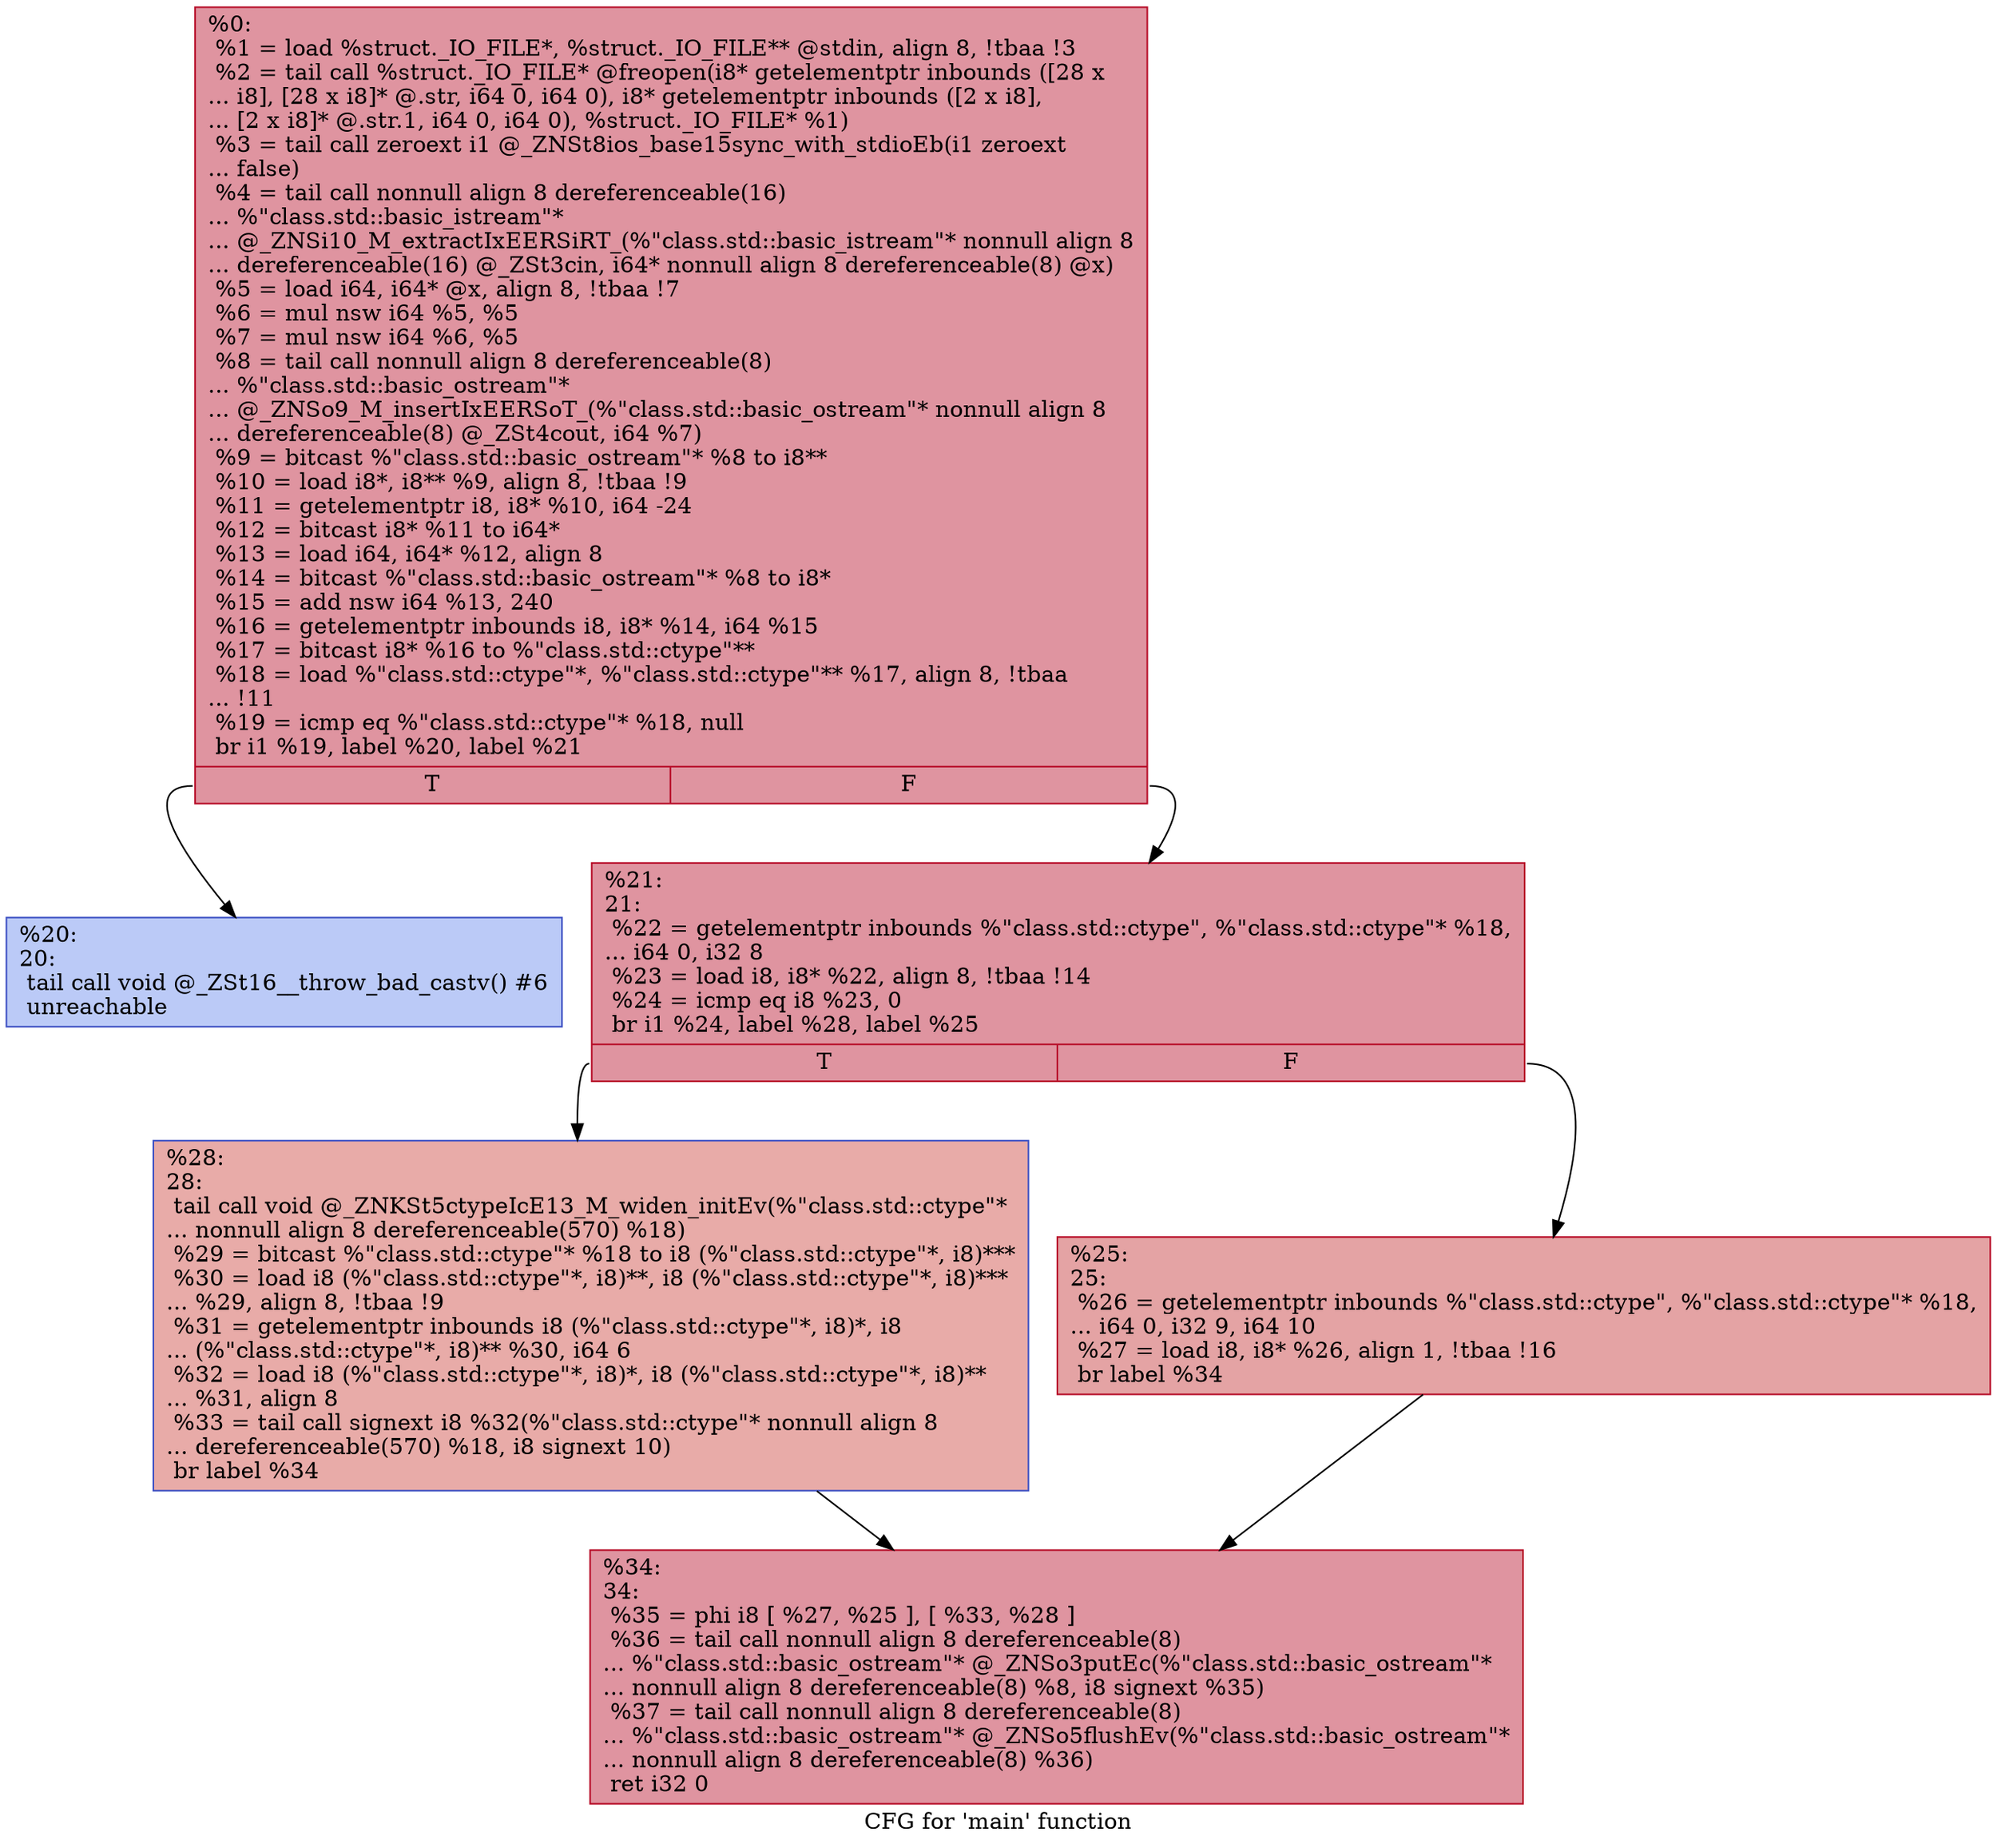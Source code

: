 digraph "CFG for 'main' function" {
	label="CFG for 'main' function";

	Node0x564bdbee8180 [shape=record,color="#b70d28ff", style=filled, fillcolor="#b70d2870",label="{%0:\l  %1 = load %struct._IO_FILE*, %struct._IO_FILE** @stdin, align 8, !tbaa !3\l  %2 = tail call %struct._IO_FILE* @freopen(i8* getelementptr inbounds ([28 x\l... i8], [28 x i8]* @.str, i64 0, i64 0), i8* getelementptr inbounds ([2 x i8],\l... [2 x i8]* @.str.1, i64 0, i64 0), %struct._IO_FILE* %1)\l  %3 = tail call zeroext i1 @_ZNSt8ios_base15sync_with_stdioEb(i1 zeroext\l... false)\l  %4 = tail call nonnull align 8 dereferenceable(16)\l... %\"class.std::basic_istream\"*\l... @_ZNSi10_M_extractIxEERSiRT_(%\"class.std::basic_istream\"* nonnull align 8\l... dereferenceable(16) @_ZSt3cin, i64* nonnull align 8 dereferenceable(8) @x)\l  %5 = load i64, i64* @x, align 8, !tbaa !7\l  %6 = mul nsw i64 %5, %5\l  %7 = mul nsw i64 %6, %5\l  %8 = tail call nonnull align 8 dereferenceable(8)\l... %\"class.std::basic_ostream\"*\l... @_ZNSo9_M_insertIxEERSoT_(%\"class.std::basic_ostream\"* nonnull align 8\l... dereferenceable(8) @_ZSt4cout, i64 %7)\l  %9 = bitcast %\"class.std::basic_ostream\"* %8 to i8**\l  %10 = load i8*, i8** %9, align 8, !tbaa !9\l  %11 = getelementptr i8, i8* %10, i64 -24\l  %12 = bitcast i8* %11 to i64*\l  %13 = load i64, i64* %12, align 8\l  %14 = bitcast %\"class.std::basic_ostream\"* %8 to i8*\l  %15 = add nsw i64 %13, 240\l  %16 = getelementptr inbounds i8, i8* %14, i64 %15\l  %17 = bitcast i8* %16 to %\"class.std::ctype\"**\l  %18 = load %\"class.std::ctype\"*, %\"class.std::ctype\"** %17, align 8, !tbaa\l... !11\l  %19 = icmp eq %\"class.std::ctype\"* %18, null\l  br i1 %19, label %20, label %21\l|{<s0>T|<s1>F}}"];
	Node0x564bdbee8180:s0 -> Node0x564bdbeea870;
	Node0x564bdbee8180:s1 -> Node0x564bdbeeb580;
	Node0x564bdbeea870 [shape=record,color="#3d50c3ff", style=filled, fillcolor="#6687ed70",label="{%20:\l20:                                               \l  tail call void @_ZSt16__throw_bad_castv() #6\l  unreachable\l}"];
	Node0x564bdbeeb580 [shape=record,color="#b70d28ff", style=filled, fillcolor="#b70d2870",label="{%21:\l21:                                               \l  %22 = getelementptr inbounds %\"class.std::ctype\", %\"class.std::ctype\"* %18,\l... i64 0, i32 8\l  %23 = load i8, i8* %22, align 8, !tbaa !14\l  %24 = icmp eq i8 %23, 0\l  br i1 %24, label %28, label %25\l|{<s0>T|<s1>F}}"];
	Node0x564bdbeeb580:s0 -> Node0x564bdbeebc00;
	Node0x564bdbeeb580:s1 -> Node0x564bdbeebc90;
	Node0x564bdbeebc90 [shape=record,color="#b70d28ff", style=filled, fillcolor="#c32e3170",label="{%25:\l25:                                               \l  %26 = getelementptr inbounds %\"class.std::ctype\", %\"class.std::ctype\"* %18,\l... i64 0, i32 9, i64 10\l  %27 = load i8, i8* %26, align 1, !tbaa !16\l  br label %34\l}"];
	Node0x564bdbeebc90 -> Node0x564bdbeebf80;
	Node0x564bdbeebc00 [shape=record,color="#3d50c3ff", style=filled, fillcolor="#cc403a70",label="{%28:\l28:                                               \l  tail call void @_ZNKSt5ctypeIcE13_M_widen_initEv(%\"class.std::ctype\"*\l... nonnull align 8 dereferenceable(570) %18)\l  %29 = bitcast %\"class.std::ctype\"* %18 to i8 (%\"class.std::ctype\"*, i8)***\l  %30 = load i8 (%\"class.std::ctype\"*, i8)**, i8 (%\"class.std::ctype\"*, i8)***\l... %29, align 8, !tbaa !9\l  %31 = getelementptr inbounds i8 (%\"class.std::ctype\"*, i8)*, i8\l... (%\"class.std::ctype\"*, i8)** %30, i64 6\l  %32 = load i8 (%\"class.std::ctype\"*, i8)*, i8 (%\"class.std::ctype\"*, i8)**\l... %31, align 8\l  %33 = tail call signext i8 %32(%\"class.std::ctype\"* nonnull align 8\l... dereferenceable(570) %18, i8 signext 10)\l  br label %34\l}"];
	Node0x564bdbeebc00 -> Node0x564bdbeebf80;
	Node0x564bdbeebf80 [shape=record,color="#b70d28ff", style=filled, fillcolor="#b70d2870",label="{%34:\l34:                                               \l  %35 = phi i8 [ %27, %25 ], [ %33, %28 ]\l  %36 = tail call nonnull align 8 dereferenceable(8)\l... %\"class.std::basic_ostream\"* @_ZNSo3putEc(%\"class.std::basic_ostream\"*\l... nonnull align 8 dereferenceable(8) %8, i8 signext %35)\l  %37 = tail call nonnull align 8 dereferenceable(8)\l... %\"class.std::basic_ostream\"* @_ZNSo5flushEv(%\"class.std::basic_ostream\"*\l... nonnull align 8 dereferenceable(8) %36)\l  ret i32 0\l}"];
}
